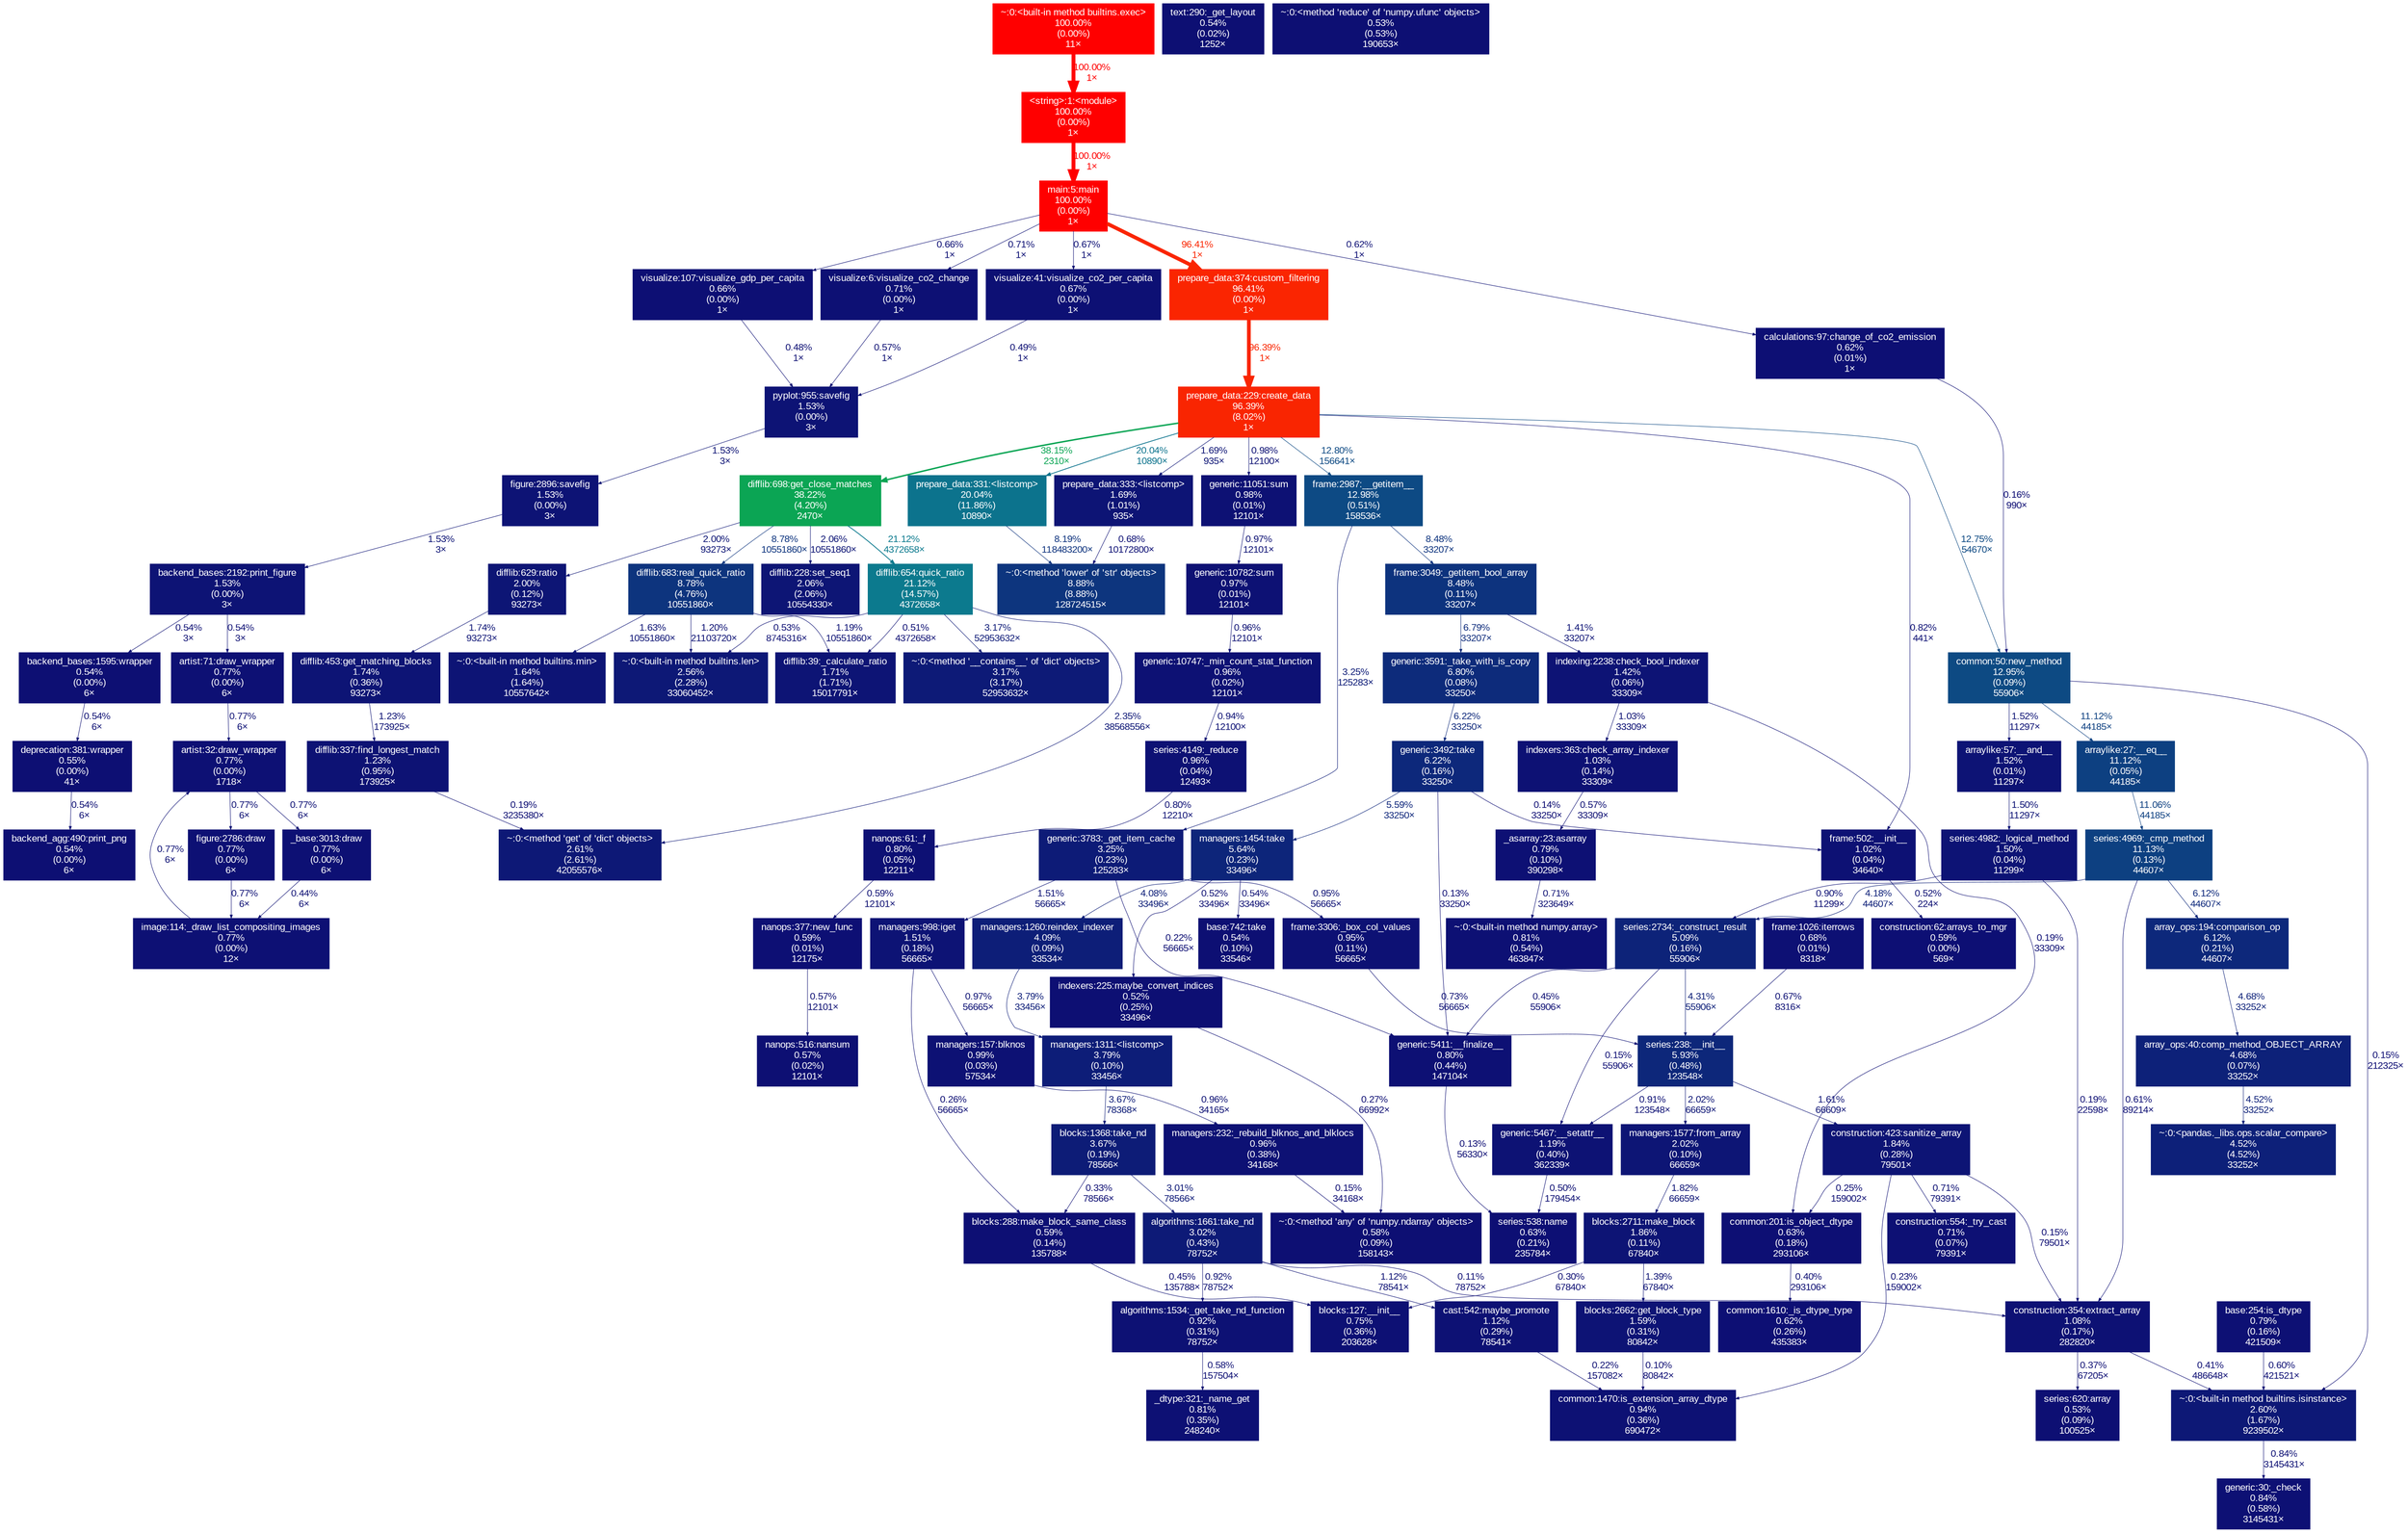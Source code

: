 digraph {
	graph [fontname=Arial, nodesep=0.125, ranksep=0.25];
	node [fontcolor=white, fontname=Arial, height=0, shape=box, style=filled, width=0];
	edge [fontname=Arial];
	2 [color="#0d1074", fontcolor="#ffffff", fontsize="10.00", label="visualize:41:visualize_co2_per_capita\n0.67%\n(0.00%)\n1×", tooltip="/Users/julia/Documents/MIMUW/2 stopień/3 semestr/Narzędzia programistyczne w Pythonie wspierające analizę danych/NPD/projekt/src/package_npd_js/visualize.py"];
	2 -> 1373 [arrowsize="0.35", color="#0d0f73", fontcolor="#0d0f73", fontsize="10.00", label="0.49%\n1×", labeldistance="0.50", penwidth="0.50"];
	3 [color="#0d0f74", fontcolor="#ffffff", fontsize="10.00", label="visualize:107:visualize_gdp_per_capita\n0.66%\n(0.00%)\n1×", tooltip="/Users/julia/Documents/MIMUW/2 stopień/3 semestr/Narzędzia programistyczne w Pythonie wspierające analizę danych/NPD/projekt/src/package_npd_js/visualize.py"];
	3 -> 1373 [arrowsize="0.35", color="#0d0f73", fontcolor="#0d0f73", fontsize="10.00", label="0.48%\n1×", labeldistance="0.50", penwidth="0.50"];
	71 [color="#f92501", fontcolor="#ffffff", fontsize="10.00", label="prepare_data:229:create_data\n96.39%\n(8.02%)\n1×", tooltip="/Users/julia/Documents/MIMUW/2 stopień/3 semestr/Narzędzia programistyczne w Pythonie wspierające analizę danych/NPD/projekt/src/package_npd_js/prepare_data.py"];
	71 -> 97 [arrowsize="0.62", color="#0ba554", fontcolor="#0ba554", fontsize="10.00", label="38.15%\n2310×", labeldistance="1.53", penwidth="1.53"];
	71 -> 384 [arrowsize="0.45", color="#0c738d", fontcolor="#0c738d", fontsize="10.00", label="20.04%\n10890×", labeldistance="0.80", penwidth="0.80"];
	71 -> 385 [arrowsize="0.35", color="#0d1475", fontcolor="#0d1475", fontsize="10.00", label="1.69%\n935×", labeldistance="0.50", penwidth="0.50"];
	71 -> 555 [arrowsize="0.35", color="#0d1074", fontcolor="#0d1074", fontsize="10.00", label="0.82%\n441×", labeldistance="0.50", penwidth="0.50"];
	71 -> 556 [arrowsize="0.36", color="#0d4983", fontcolor="#0d4983", fontsize="10.00", label="12.80%\n156641×", labeldistance="0.51", penwidth="0.51"];
	71 -> 718 [arrowsize="0.36", color="#0d4983", fontcolor="#0d4983", fontsize="10.00", label="12.75%\n54670×", labeldistance="0.51", penwidth="0.51"];
	71 -> 1950 [arrowsize="0.35", color="#0d1174", fontcolor="#0d1174", fontsize="10.00", label="0.98%\n12100×", labeldistance="0.50", penwidth="0.50"];
	96 [color="#0d1475", fontcolor="#ffffff", fontsize="10.00", label="difflib:453:get_matching_blocks\n1.74%\n(0.36%)\n93273×", tooltip="/Library/Frameworks/Python.framework/Versions/3.9/lib/python3.9/difflib.py"];
	96 -> 193 [arrowsize="0.35", color="#0d1274", fontcolor="#0d1274", fontsize="10.00", label="1.23%\n173925×", labeldistance="0.50", penwidth="0.50"];
	97 [color="#0ba554", fontcolor="#ffffff", fontsize="10.00", label="difflib:698:get_close_matches\n38.22%\n(4.20%)\n2470×", tooltip="/Library/Frameworks/Python.framework/Versions/3.9/lib/python3.9/difflib.py"];
	97 -> 162 [arrowsize="0.46", color="#0c7a8e", fontcolor="#0c7a8e", fontsize="10.00", label="21.12%\n4372658×", labeldistance="0.84", penwidth="0.84"];
	97 -> 981 [arrowsize="0.35", color="#0d1575", fontcolor="#0d1575", fontsize="10.00", label="2.00%\n93273×", labeldistance="0.50", penwidth="0.50"];
	97 -> 982 [arrowsize="0.35", color="#0d347e", fontcolor="#0d347e", fontsize="10.00", label="8.78%\n10551860×", labeldistance="0.50", penwidth="0.50"];
	97 -> 2105 [arrowsize="0.35", color="#0d1575", fontcolor="#0d1575", fontsize="10.00", label="2.06%\n10551860×", labeldistance="0.50", penwidth="0.50"];
	100 [color="#0d0f74", fontcolor="#ffffff", fontsize="10.00", label="calculations:97:change_of_co2_emission\n0.62%\n(0.01%)\n1×", tooltip="/Users/julia/Documents/MIMUW/2 stopień/3 semestr/Narzędzia programistyczne w Pythonie wspierające analizę danych/NPD/projekt/src/package_npd_js/calculations.py"];
	100 -> 718 [arrowsize="0.35", color="#0d0d73", fontcolor="#0d0d73", fontsize="10.00", label="0.16%\n990×", labeldistance="0.50", penwidth="0.50"];
	111 [color="#0d0f73", fontcolor="#ffffff", fontsize="10.00", label="text:290:_get_layout\n0.54%\n(0.02%)\n1252×", tooltip="/Library/Frameworks/Python.framework/Versions/3.9/lib/python3.9/site-packages/matplotlib/text.py"];
	150 [color="#0d1074", fontcolor="#ffffff", fontsize="10.00", label="_base:3013:draw\n0.77%\n(0.00%)\n6×", tooltip="/Library/Frameworks/Python.framework/Versions/3.9/lib/python3.9/site-packages/matplotlib/axes/_base.py"];
	150 -> 499 [arrowsize="0.35", color="#0d0f73", fontcolor="#0d0f73", fontsize="10.00", label="0.44%\n6×", labeldistance="0.50", penwidth="0.50"];
	161 [color="#0d1a77", fontcolor="#ffffff", fontsize="10.00", label="~:0:<method '__contains__' of 'dict' objects>\n3.17%\n(3.17%)\n52953632×", tooltip="~"];
	162 [color="#0c7a8e", fontcolor="#ffffff", fontsize="10.00", label="difflib:654:quick_ratio\n21.12%\n(14.57%)\n4372658×", tooltip="/Library/Frameworks/Python.framework/Versions/3.9/lib/python3.9/difflib.py"];
	162 -> 161 [arrowsize="0.35", color="#0d1a77", fontcolor="#0d1a77", fontsize="10.00", label="3.17%\n52953632×", labeldistance="0.50", penwidth="0.50"];
	162 -> 165 [arrowsize="0.35", color="#0d1776", fontcolor="#0d1776", fontsize="10.00", label="2.35%\n38568556×", labeldistance="0.50", penwidth="0.50"];
	162 -> 901 [arrowsize="0.35", color="#0d0f73", fontcolor="#0d0f73", fontsize="10.00", label="0.53%\n8745316×", labeldistance="0.50", penwidth="0.50"];
	162 -> 1605 [arrowsize="0.35", color="#0d0f73", fontcolor="#0d0f73", fontsize="10.00", label="0.51%\n4372658×", labeldistance="0.50", penwidth="0.50"];
	165 [color="#0d1876", fontcolor="#ffffff", fontsize="10.00", label="~:0:<method 'get' of 'dict' objects>\n2.61%\n(2.61%)\n42055576×", tooltip="~"];
	181 [color="#0d1174", fontcolor="#ffffff", fontsize="10.00", label="algorithms:1534:_get_take_nd_function\n0.92%\n(0.31%)\n78752×", tooltip="/Library/Frameworks/Python.framework/Versions/3.9/lib/python3.9/site-packages/pandas/core/algorithms.py"];
	181 -> 449 [arrowsize="0.35", color="#0d0f73", fontcolor="#0d0f73", fontsize="10.00", label="0.58%\n157504×", labeldistance="0.50", penwidth="0.50"];
	184 [color="#0d1b77", fontcolor="#ffffff", fontsize="10.00", label="generic:3783:_get_item_cache\n3.25%\n(0.23%)\n125283×", tooltip="/Library/Frameworks/Python.framework/Versions/3.9/lib/python3.9/site-packages/pandas/core/generic.py"];
	184 -> 480 [arrowsize="0.35", color="#0d0e73", fontcolor="#0d0e73", fontsize="10.00", label="0.22%\n56665×", labeldistance="0.50", penwidth="0.50"];
	184 -> 971 [arrowsize="0.35", color="#0d1375", fontcolor="#0d1375", fontsize="10.00", label="1.51%\n56665×", labeldistance="0.50", penwidth="0.50"];
	184 -> 1898 [arrowsize="0.35", color="#0d1174", fontcolor="#0d1174", fontsize="10.00", label="0.95%\n56665×", labeldistance="0.50", penwidth="0.50"];
	193 [color="#0d1274", fontcolor="#ffffff", fontsize="10.00", label="difflib:337:find_longest_match\n1.23%\n(0.95%)\n173925×", tooltip="/Library/Frameworks/Python.framework/Versions/3.9/lib/python3.9/difflib.py"];
	193 -> 165 [arrowsize="0.35", color="#0d0e73", fontcolor="#0d0e73", fontsize="10.00", label="0.19%\n3235380×", labeldistance="0.50", penwidth="0.50"];
	194 [color="#0d0f73", fontcolor="#ffffff", fontsize="10.00", label="deprecation:381:wrapper\n0.55%\n(0.00%)\n41×", tooltip="/Library/Frameworks/Python.framework/Versions/3.9/lib/python3.9/site-packages/matplotlib/_api/deprecation.py"];
	194 -> 1591 [arrowsize="0.35", color="#0d0f73", fontcolor="#0d0f73", fontsize="10.00", label="0.54%\n6×", labeldistance="0.50", penwidth="0.50"];
	203 [color="#0d0f73", fontcolor="#ffffff", fontsize="10.00", label="backend_bases:1595:wrapper\n0.54%\n(0.00%)\n6×", tooltip="/Library/Frameworks/Python.framework/Versions/3.9/lib/python3.9/site-packages/matplotlib/backend_bases.py"];
	203 -> 194 [arrowsize="0.35", color="#0d0f73", fontcolor="#0d0f73", fontsize="10.00", label="0.54%\n6×", labeldistance="0.50", penwidth="0.50"];
	222 [color="#0d1375", fontcolor="#ffffff", fontsize="10.00", label="figure:2896:savefig\n1.53%\n(0.00%)\n3×", tooltip="/Library/Frameworks/Python.framework/Versions/3.9/lib/python3.9/site-packages/matplotlib/figure.py"];
	222 -> 392 [arrowsize="0.35", color="#0d1375", fontcolor="#0d1375", fontsize="10.00", label="1.53%\n3×", labeldistance="0.50", penwidth="0.50"];
	276 [color="#0d1074", fontcolor="#ffffff", fontsize="10.00", label="nanops:61:_f\n0.80%\n(0.05%)\n12211×", tooltip="/Library/Frameworks/Python.framework/Versions/3.9/lib/python3.9/site-packages/pandas/core/nanops.py"];
	276 -> 1839 [arrowsize="0.35", color="#0d0f73", fontcolor="#0d0f73", fontsize="10.00", label="0.59%\n12101×", labeldistance="0.50", penwidth="0.50"];
	379 [color="#0d357e", fontcolor="#ffffff", fontsize="10.00", label="~:0:<method 'lower' of 'str' objects>\n8.88%\n(8.88%)\n128724515×", tooltip="~"];
	384 [color="#0c738d", fontcolor="#ffffff", fontsize="10.00", label="prepare_data:331:<listcomp>\n20.04%\n(11.86%)\n10890×", tooltip="/Users/julia/Documents/MIMUW/2 stopień/3 semestr/Narzędzia programistyczne w Pythonie wspierające analizę danych/NPD/projekt/src/package_npd_js/prepare_data.py"];
	384 -> 379 [arrowsize="0.35", color="#0d327d", fontcolor="#0d327d", fontsize="10.00", label="8.19%\n118483200×", labeldistance="0.50", penwidth="0.50"];
	385 [color="#0d1475", fontcolor="#ffffff", fontsize="10.00", label="prepare_data:333:<listcomp>\n1.69%\n(1.01%)\n935×", tooltip="/Users/julia/Documents/MIMUW/2 stopień/3 semestr/Narzędzia programistyczne w Pythonie wspierające analizę danych/NPD/projekt/src/package_npd_js/prepare_data.py"];
	385 -> 379 [arrowsize="0.35", color="#0d1074", fontcolor="#0d1074", fontsize="10.00", label="0.68%\n10172800×", labeldistance="0.50", penwidth="0.50"];
	392 [color="#0d1375", fontcolor="#ffffff", fontsize="10.00", label="backend_bases:2192:print_figure\n1.53%\n(0.00%)\n3×", tooltip="/Library/Frameworks/Python.framework/Versions/3.9/lib/python3.9/site-packages/matplotlib/backend_bases.py"];
	392 -> 203 [arrowsize="0.35", color="#0d0f73", fontcolor="#0d0f73", fontsize="10.00", label="0.54%\n3×", labeldistance="0.50", penwidth="0.50"];
	392 -> 2489 [arrowsize="0.35", color="#0d0f73", fontcolor="#0d0f73", fontsize="10.00", label="0.54%\n3×", labeldistance="0.50", penwidth="0.50"];
	447 [color="#ff0000", fontcolor="#ffffff", fontsize="10.00", label="main:5:main\n100.00%\n(0.00%)\n1×", tooltip="/Users/julia/Documents/MIMUW/2 stopień/3 semestr/Narzędzia programistyczne w Pythonie wspierające analizę danych/NPD/projekt/src/package_npd_js/main.py"];
	447 -> 2 [arrowsize="0.35", color="#0d1074", fontcolor="#0d1074", fontsize="10.00", label="0.67%\n1×", labeldistance="0.50", penwidth="0.50"];
	447 -> 3 [arrowsize="0.35", color="#0d0f74", fontcolor="#0d0f74", fontsize="10.00", label="0.66%\n1×", labeldistance="0.50", penwidth="0.50"];
	447 -> 100 [arrowsize="0.35", color="#0d0f74", fontcolor="#0d0f74", fontsize="10.00", label="0.62%\n1×", labeldistance="0.50", penwidth="0.50"];
	447 -> 448 [arrowsize="0.98", color="#fa2501", fontcolor="#fa2501", fontsize="10.00", label="96.41%\n1×", labeldistance="3.86", penwidth="3.86"];
	447 -> 450 [arrowsize="0.35", color="#0d1074", fontcolor="#0d1074", fontsize="10.00", label="0.71%\n1×", labeldistance="0.50", penwidth="0.50"];
	448 [color="#fa2501", fontcolor="#ffffff", fontsize="10.00", label="prepare_data:374:custom_filtering\n96.41%\n(0.00%)\n1×", tooltip="/Users/julia/Documents/MIMUW/2 stopień/3 semestr/Narzędzia programistyczne w Pythonie wspierające analizę danych/NPD/projekt/src/package_npd_js/prepare_data.py"];
	448 -> 71 [arrowsize="0.98", color="#f92501", fontcolor="#f92501", fontsize="10.00", label="96.39%\n1×", labeldistance="3.86", penwidth="3.86"];
	449 [color="#0d1074", fontcolor="#ffffff", fontsize="10.00", label="_dtype:321:_name_get\n0.81%\n(0.35%)\n248240×", tooltip="/Library/Frameworks/Python.framework/Versions/3.9/lib/python3.9/site-packages/numpy/core/_dtype.py"];
	450 [color="#0d1074", fontcolor="#ffffff", fontsize="10.00", label="visualize:6:visualize_co2_change\n0.71%\n(0.00%)\n1×", tooltip="/Users/julia/Documents/MIMUW/2 stopień/3 semestr/Narzędzia programistyczne w Pythonie wspierające analizę danych/NPD/projekt/src/package_npd_js/visualize.py"];
	450 -> 1373 [arrowsize="0.35", color="#0d0f73", fontcolor="#0d0f73", fontsize="10.00", label="0.57%\n1×", labeldistance="0.50", penwidth="0.50"];
	480 [color="#0d1074", fontcolor="#ffffff", fontsize="10.00", label="generic:5411:__finalize__\n0.80%\n(0.44%)\n147104×", tooltip="/Library/Frameworks/Python.framework/Versions/3.9/lib/python3.9/site-packages/pandas/core/generic.py"];
	480 -> 1808 [arrowsize="0.35", color="#0d0d73", fontcolor="#0d0d73", fontsize="10.00", label="0.13%\n56330×", labeldistance="0.50", penwidth="0.50"];
	499 [color="#0d1074", fontcolor="#ffffff", fontsize="10.00", label="image:114:_draw_list_compositing_images\n0.77%\n(0.00%)\n12×", tooltip="/Library/Frameworks/Python.framework/Versions/3.9/lib/python3.9/site-packages/matplotlib/image.py"];
	499 -> 2295 [arrowsize="0.35", color="#0d1074", fontcolor="#0d1074", fontsize="10.00", label="0.77%\n6×", labeldistance="0.50", penwidth="0.50"];
	530 [color="#ff0000", fontcolor="#ffffff", fontsize="10.00", label="~:0:<built-in method builtins.exec>\n100.00%\n(0.00%)\n11×", tooltip="~"];
	530 -> 1494 [arrowsize="1.00", color="#ff0000", fontcolor="#ff0000", fontsize="10.00", label="100.00%\n1×", labeldistance="4.00", penwidth="4.00"];
	544 [color="#0d1074", fontcolor="#ffffff", fontsize="10.00", label="base:254:is_dtype\n0.79%\n(0.16%)\n421509×", tooltip="/Library/Frameworks/Python.framework/Versions/3.9/lib/python3.9/site-packages/pandas/core/dtypes/base.py"];
	544 -> 640 [arrowsize="0.35", color="#0d0f74", fontcolor="#0d0f74", fontsize="10.00", label="0.60%\n421521×", labeldistance="0.50", penwidth="0.50"];
	545 [color="#0d1074", fontcolor="#ffffff", fontsize="10.00", label="generic:30:_check\n0.84%\n(0.58%)\n3145431×", tooltip="/Library/Frameworks/Python.framework/Versions/3.9/lib/python3.9/site-packages/pandas/core/dtypes/generic.py"];
	548 [color="#0d1174", fontcolor="#ffffff", fontsize="10.00", label="common:1470:is_extension_array_dtype\n0.94%\n(0.36%)\n690472×", tooltip="/Library/Frameworks/Python.framework/Versions/3.9/lib/python3.9/site-packages/pandas/core/dtypes/common.py"];
	551 [color="#0d1475", fontcolor="#ffffff", fontsize="10.00", label="construction:423:sanitize_array\n1.84%\n(0.28%)\n79501×", tooltip="/Library/Frameworks/Python.framework/Versions/3.9/lib/python3.9/site-packages/pandas/core/construction.py"];
	551 -> 548 [arrowsize="0.35", color="#0d0e73", fontcolor="#0d0e73", fontsize="10.00", label="0.23%\n159002×", labeldistance="0.50", penwidth="0.50"];
	551 -> 706 [arrowsize="0.35", color="#0d0d73", fontcolor="#0d0d73", fontsize="10.00", label="0.15%\n79501×", labeldistance="0.50", penwidth="0.50"];
	551 -> 708 [arrowsize="0.35", color="#0d1074", fontcolor="#0d1074", fontsize="10.00", label="0.71%\n79391×", labeldistance="0.50", penwidth="0.50"];
	551 -> 1780 [arrowsize="0.35", color="#0d0e73", fontcolor="#0d0e73", fontsize="10.00", label="0.25%\n159002×", labeldistance="0.50", penwidth="0.50"];
	555 [color="#0d1174", fontcolor="#ffffff", fontsize="10.00", label="frame:502:__init__\n1.02%\n(0.04%)\n34640×", tooltip="/Library/Frameworks/Python.framework/Versions/3.9/lib/python3.9/site-packages/pandas/core/frame.py"];
	555 -> 1907 [arrowsize="0.35", color="#0d0f73", fontcolor="#0d0f73", fontsize="10.00", label="0.52%\n224×", labeldistance="0.50", penwidth="0.50"];
	556 [color="#0d4a84", fontcolor="#ffffff", fontsize="10.00", label="frame:2987:__getitem__\n12.98%\n(0.51%)\n158536×", tooltip="/Library/Frameworks/Python.framework/Versions/3.9/lib/python3.9/site-packages/pandas/core/frame.py"];
	556 -> 184 [arrowsize="0.35", color="#0d1b77", fontcolor="#0d1b77", fontsize="10.00", label="3.25%\n125283×", labeldistance="0.50", penwidth="0.50"];
	556 -> 738 [arrowsize="0.35", color="#0d337e", fontcolor="#0d337e", fontsize="10.00", label="8.48%\n33207×", labeldistance="0.50", penwidth="0.50"];
	596 [color="#0d0f74", fontcolor="#ffffff", fontsize="10.00", label="common:1610:_is_dtype_type\n0.62%\n(0.26%)\n435383×", tooltip="/Library/Frameworks/Python.framework/Versions/3.9/lib/python3.9/site-packages/pandas/core/dtypes/common.py"];
	640 [color="#0d1876", fontcolor="#ffffff", fontsize="10.00", label="~:0:<built-in method builtins.isinstance>\n2.60%\n(1.67%)\n9239502×", tooltip="~"];
	640 -> 545 [arrowsize="0.35", color="#0d1074", fontcolor="#0d1074", fontsize="10.00", label="0.84%\n3145431×", labeldistance="0.50", penwidth="0.50"];
	700 [color="#0d1a77", fontcolor="#ffffff", fontsize="10.00", label="algorithms:1661:take_nd\n3.02%\n(0.43%)\n78752×", tooltip="/Library/Frameworks/Python.framework/Versions/3.9/lib/python3.9/site-packages/pandas/core/algorithms.py"];
	700 -> 181 [arrowsize="0.35", color="#0d1174", fontcolor="#0d1174", fontsize="10.00", label="0.92%\n78752×", labeldistance="0.50", penwidth="0.50"];
	700 -> 702 [arrowsize="0.35", color="#0d1174", fontcolor="#0d1174", fontsize="10.00", label="1.12%\n78541×", labeldistance="0.50", penwidth="0.50"];
	700 -> 706 [arrowsize="0.35", color="#0d0d73", fontcolor="#0d0d73", fontsize="10.00", label="0.11%\n78752×", labeldistance="0.50", penwidth="0.50"];
	702 [color="#0d1174", fontcolor="#ffffff", fontsize="10.00", label="cast:542:maybe_promote\n1.12%\n(0.29%)\n78541×", tooltip="/Library/Frameworks/Python.framework/Versions/3.9/lib/python3.9/site-packages/pandas/core/dtypes/cast.py"];
	702 -> 548 [arrowsize="0.35", color="#0d0e73", fontcolor="#0d0e73", fontsize="10.00", label="0.22%\n157082×", labeldistance="0.50", penwidth="0.50"];
	706 [color="#0d1174", fontcolor="#ffffff", fontsize="10.00", label="construction:354:extract_array\n1.08%\n(0.17%)\n282820×", tooltip="/Library/Frameworks/Python.framework/Versions/3.9/lib/python3.9/site-packages/pandas/core/construction.py"];
	706 -> 640 [arrowsize="0.35", color="#0d0e73", fontcolor="#0d0e73", fontsize="10.00", label="0.41%\n486648×", labeldistance="0.50", penwidth="0.50"];
	706 -> 1997 [arrowsize="0.35", color="#0d0e73", fontcolor="#0d0e73", fontsize="10.00", label="0.37%\n67205×", labeldistance="0.50", penwidth="0.50"];
	708 [color="#0d1074", fontcolor="#ffffff", fontsize="10.00", label="construction:554:_try_cast\n0.71%\n(0.07%)\n79391×", tooltip="/Library/Frameworks/Python.framework/Versions/3.9/lib/python3.9/site-packages/pandas/core/construction.py"];
	712 [color="#0d0f73", fontcolor="#ffffff", fontsize="10.00", label="indexers:225:maybe_convert_indices\n0.52%\n(0.25%)\n33496×", tooltip="/Library/Frameworks/Python.framework/Versions/3.9/lib/python3.9/site-packages/pandas/core/indexers.py"];
	712 -> 1181 [arrowsize="0.35", color="#0d0e73", fontcolor="#0d0e73", fontsize="10.00", label="0.27%\n66992×", labeldistance="0.50", penwidth="0.50"];
	713 [color="#0d1174", fontcolor="#ffffff", fontsize="10.00", label="indexers:363:check_array_indexer\n1.03%\n(0.14%)\n33309×", tooltip="/Library/Frameworks/Python.framework/Versions/3.9/lib/python3.9/site-packages/pandas/core/indexers.py"];
	713 -> 1243 [arrowsize="0.35", color="#0d0f73", fontcolor="#0d0f73", fontsize="10.00", label="0.57%\n33309×", labeldistance="0.50", penwidth="0.50"];
	715 [color="#0d2179", fontcolor="#ffffff", fontsize="10.00", label="array_ops:40:comp_method_OBJECT_ARRAY\n4.68%\n(0.07%)\n33252×", tooltip="/Library/Frameworks/Python.framework/Versions/3.9/lib/python3.9/site-packages/pandas/core/ops/array_ops.py"];
	715 -> 1334 [arrowsize="0.35", color="#0d2079", fontcolor="#0d2079", fontsize="10.00", label="4.52%\n33252×", labeldistance="0.50", penwidth="0.50"];
	716 [color="#0d287b", fontcolor="#ffffff", fontsize="10.00", label="array_ops:194:comparison_op\n6.12%\n(0.21%)\n44607×", tooltip="/Library/Frameworks/Python.framework/Versions/3.9/lib/python3.9/site-packages/pandas/core/ops/array_ops.py"];
	716 -> 715 [arrowsize="0.35", color="#0d2179", fontcolor="#0d2179", fontsize="10.00", label="4.68%\n33252×", labeldistance="0.50", penwidth="0.50"];
	718 [color="#0d4a83", fontcolor="#ffffff", fontsize="10.00", label="common:50:new_method\n12.95%\n(0.09%)\n55906×", tooltip="/Library/Frameworks/Python.framework/Versions/3.9/lib/python3.9/site-packages/pandas/core/ops/common.py"];
	718 -> 640 [arrowsize="0.35", color="#0d0d73", fontcolor="#0d0d73", fontsize="10.00", label="0.15%\n212325×", labeldistance="0.50", penwidth="0.50"];
	718 -> 1842 [arrowsize="0.35", color="#0d4081", fontcolor="#0d4081", fontsize="10.00", label="11.12%\n44185×", labeldistance="0.50", penwidth="0.50"];
	718 -> 1847 [arrowsize="0.35", color="#0d1375", fontcolor="#0d1375", fontsize="10.00", label="1.52%\n11297×", labeldistance="0.50", penwidth="0.50"];
	738 [color="#0d337e", fontcolor="#ffffff", fontsize="10.00", label="frame:3049:_getitem_bool_array\n8.48%\n(0.11%)\n33207×", tooltip="/Library/Frameworks/Python.framework/Versions/3.9/lib/python3.9/site-packages/pandas/core/frame.py"];
	738 -> 745 [arrowsize="0.35", color="#0d1375", fontcolor="#0d1375", fontsize="10.00", label="1.41%\n33207×", labeldistance="0.50", penwidth="0.50"];
	738 -> 1902 [arrowsize="0.35", color="#0d2b7b", fontcolor="#0d2b7b", fontsize="10.00", label="6.79%\n33207×", labeldistance="0.50", penwidth="0.50"];
	745 [color="#0d1375", fontcolor="#ffffff", fontsize="10.00", label="indexing:2238:check_bool_indexer\n1.42%\n(0.06%)\n33309×", tooltip="/Library/Frameworks/Python.framework/Versions/3.9/lib/python3.9/site-packages/pandas/core/indexing.py"];
	745 -> 713 [arrowsize="0.35", color="#0d1174", fontcolor="#0d1174", fontsize="10.00", label="1.03%\n33309×", labeldistance="0.50", penwidth="0.50"];
	745 -> 1780 [arrowsize="0.35", color="#0d0e73", fontcolor="#0d0e73", fontsize="10.00", label="0.19%\n33309×", labeldistance="0.50", penwidth="0.50"];
	751 [color="#0d1475", fontcolor="#ffffff", fontsize="10.00", label="blocks:2711:make_block\n1.86%\n(0.11%)\n67840×", tooltip="/Library/Frameworks/Python.framework/Versions/3.9/lib/python3.9/site-packages/pandas/core/internals/blocks.py"];
	751 -> 892 [arrowsize="0.35", color="#0d1375", fontcolor="#0d1375", fontsize="10.00", label="1.39%\n67840×", labeldistance="0.50", penwidth="0.50"];
	751 -> 953 [arrowsize="0.35", color="#0d0e73", fontcolor="#0d0e73", fontsize="10.00", label="0.30%\n67840×", labeldistance="0.50", penwidth="0.50"];
	755 [color="#0d257a", fontcolor="#ffffff", fontsize="10.00", label="managers:1454:take\n5.64%\n(0.23%)\n33496×", tooltip="/Library/Frameworks/Python.framework/Versions/3.9/lib/python3.9/site-packages/pandas/core/internals/managers.py"];
	755 -> 712 [arrowsize="0.35", color="#0d0f73", fontcolor="#0d0f73", fontsize="10.00", label="0.52%\n33496×", labeldistance="0.50", penwidth="0.50"];
	755 -> 1378 [arrowsize="0.35", color="#0d0f73", fontcolor="#0d0f73", fontsize="10.00", label="0.54%\n33496×", labeldistance="0.50", penwidth="0.50"];
	755 -> 1891 [arrowsize="0.35", color="#0d1e78", fontcolor="#0d1e78", fontsize="10.00", label="4.08%\n33496×", labeldistance="0.50", penwidth="0.50"];
	774 [color="#0d277a", fontcolor="#ffffff", fontsize="10.00", label="series:238:__init__\n5.93%\n(0.48%)\n123548×", tooltip="/Library/Frameworks/Python.framework/Versions/3.9/lib/python3.9/site-packages/pandas/core/series.py"];
	774 -> 551 [arrowsize="0.35", color="#0d1375", fontcolor="#0d1375", fontsize="10.00", label="1.61%\n66609×", labeldistance="0.50", penwidth="0.50"];
	774 -> 973 [arrowsize="0.35", color="#0d1575", fontcolor="#0d1575", fontsize="10.00", label="2.02%\n66659×", labeldistance="0.50", penwidth="0.50"];
	774 -> 1976 [arrowsize="0.35", color="#0d1074", fontcolor="#0d1074", fontsize="10.00", label="0.91%\n123548×", labeldistance="0.50", penwidth="0.50"];
	776 [color="#0d2379", fontcolor="#ffffff", fontsize="10.00", label="series:2734:_construct_result\n5.09%\n(0.16%)\n55906×", tooltip="/Library/Frameworks/Python.framework/Versions/3.9/lib/python3.9/site-packages/pandas/core/series.py"];
	776 -> 480 [arrowsize="0.35", color="#0d0f73", fontcolor="#0d0f73", fontsize="10.00", label="0.45%\n55906×", labeldistance="0.50", penwidth="0.50"];
	776 -> 774 [arrowsize="0.35", color="#0d1f78", fontcolor="#0d1f78", fontsize="10.00", label="4.31%\n55906×", labeldistance="0.50", penwidth="0.50"];
	776 -> 1976 [arrowsize="0.35", color="#0d0d73", fontcolor="#0d0d73", fontsize="10.00", label="0.15%\n55906×", labeldistance="0.50", penwidth="0.50"];
	777 [color="#0d1174", fontcolor="#ffffff", fontsize="10.00", label="series:4149:_reduce\n0.96%\n(0.04%)\n12493×", tooltip="/Library/Frameworks/Python.framework/Versions/3.9/lib/python3.9/site-packages/pandas/core/series.py"];
	777 -> 276 [arrowsize="0.35", color="#0d1074", fontcolor="#0d1074", fontsize="10.00", label="0.80%\n12210×", labeldistance="0.50", penwidth="0.50"];
	778 [color="#0d4081", fontcolor="#ffffff", fontsize="10.00", label="series:4969:_cmp_method\n11.13%\n(0.13%)\n44607×", tooltip="/Library/Frameworks/Python.framework/Versions/3.9/lib/python3.9/site-packages/pandas/core/series.py"];
	778 -> 706 [arrowsize="0.35", color="#0d0f74", fontcolor="#0d0f74", fontsize="10.00", label="0.61%\n89214×", labeldistance="0.50", penwidth="0.50"];
	778 -> 716 [arrowsize="0.35", color="#0d287b", fontcolor="#0d287b", fontsize="10.00", label="6.12%\n44607×", labeldistance="0.50", penwidth="0.50"];
	778 -> 776 [arrowsize="0.35", color="#0d1f78", fontcolor="#0d1f78", fontsize="10.00", label="4.18%\n44607×", labeldistance="0.50", penwidth="0.50"];
	892 [color="#0d1375", fontcolor="#ffffff", fontsize="10.00", label="blocks:2662:get_block_type\n1.59%\n(0.31%)\n80842×", tooltip="/Library/Frameworks/Python.framework/Versions/3.9/lib/python3.9/site-packages/pandas/core/internals/blocks.py"];
	892 -> 548 [arrowsize="0.35", color="#0d0d73", fontcolor="#0d0d73", fontsize="10.00", label="0.10%\n80842×", labeldistance="0.50", penwidth="0.50"];
	901 [color="#0d1876", fontcolor="#ffffff", fontsize="10.00", label="~:0:<built-in method builtins.len>\n2.56%\n(2.28%)\n33060452×", tooltip="~"];
	953 [color="#0d1074", fontcolor="#ffffff", fontsize="10.00", label="blocks:127:__init__\n0.75%\n(0.36%)\n203628×", tooltip="/Library/Frameworks/Python.framework/Versions/3.9/lib/python3.9/site-packages/pandas/core/internals/blocks.py"];
	965 [color="#0d1174", fontcolor="#ffffff", fontsize="10.00", label="managers:232:_rebuild_blknos_and_blklocs\n0.96%\n(0.38%)\n34168×", tooltip="/Library/Frameworks/Python.framework/Versions/3.9/lib/python3.9/site-packages/pandas/core/internals/managers.py"];
	965 -> 1181 [arrowsize="0.35", color="#0d0d73", fontcolor="#0d0d73", fontsize="10.00", label="0.15%\n34168×", labeldistance="0.50", penwidth="0.50"];
	971 [color="#0d1375", fontcolor="#ffffff", fontsize="10.00", label="managers:998:iget\n1.51%\n(0.18%)\n56665×", tooltip="/Library/Frameworks/Python.framework/Versions/3.9/lib/python3.9/site-packages/pandas/core/internals/managers.py"];
	971 -> 1958 [arrowsize="0.35", color="#0d0e73", fontcolor="#0d0e73", fontsize="10.00", label="0.26%\n56665×", labeldistance="0.50", penwidth="0.50"];
	971 -> 2023 [arrowsize="0.35", color="#0d1174", fontcolor="#0d1174", fontsize="10.00", label="0.97%\n56665×", labeldistance="0.50", penwidth="0.50"];
	973 [color="#0d1575", fontcolor="#ffffff", fontsize="10.00", label="managers:1577:from_array\n2.02%\n(0.10%)\n66659×", tooltip="/Library/Frameworks/Python.framework/Versions/3.9/lib/python3.9/site-packages/pandas/core/internals/managers.py"];
	973 -> 751 [arrowsize="0.35", color="#0d1475", fontcolor="#0d1475", fontsize="10.00", label="1.82%\n66659×", labeldistance="0.50", penwidth="0.50"];
	981 [color="#0d1575", fontcolor="#ffffff", fontsize="10.00", label="difflib:629:ratio\n2.00%\n(0.12%)\n93273×", tooltip="/Library/Frameworks/Python.framework/Versions/3.9/lib/python3.9/difflib.py"];
	981 -> 96 [arrowsize="0.35", color="#0d1475", fontcolor="#0d1475", fontsize="10.00", label="1.74%\n93273×", labeldistance="0.50", penwidth="0.50"];
	982 [color="#0d347e", fontcolor="#ffffff", fontsize="10.00", label="difflib:683:real_quick_ratio\n8.78%\n(4.76%)\n10551860×", tooltip="/Library/Frameworks/Python.framework/Versions/3.9/lib/python3.9/difflib.py"];
	982 -> 901 [arrowsize="0.35", color="#0d1274", fontcolor="#0d1274", fontsize="10.00", label="1.20%\n21103720×", labeldistance="0.50", penwidth="0.50"];
	982 -> 1034 [arrowsize="0.35", color="#0d1475", fontcolor="#0d1475", fontsize="10.00", label="1.63%\n10551860×", labeldistance="0.50", penwidth="0.50"];
	982 -> 1605 [arrowsize="0.35", color="#0d1274", fontcolor="#0d1274", fontsize="10.00", label="1.19%\n10551860×", labeldistance="0.50", penwidth="0.50"];
	1034 [color="#0d1475", fontcolor="#ffffff", fontsize="10.00", label="~:0:<built-in method builtins.min>\n1.64%\n(1.64%)\n10557642×", tooltip="~"];
	1181 [color="#0d0f73", fontcolor="#ffffff", fontsize="10.00", label="~:0:<method 'any' of 'numpy.ndarray' objects>\n0.58%\n(0.09%)\n158143×", tooltip="~"];
	1230 [color="#0d0f73", fontcolor="#ffffff", fontsize="10.00", label="nanops:516:nansum\n0.57%\n(0.02%)\n12101×", tooltip="/Library/Frameworks/Python.framework/Versions/3.9/lib/python3.9/site-packages/pandas/core/nanops.py"];
	1242 [color="#0d1074", fontcolor="#ffffff", fontsize="10.00", label="~:0:<built-in method numpy.array>\n0.81%\n(0.54%)\n463847×", tooltip="~"];
	1243 [color="#0d1074", fontcolor="#ffffff", fontsize="10.00", label="_asarray:23:asarray\n0.79%\n(0.10%)\n390298×", tooltip="/Library/Frameworks/Python.framework/Versions/3.9/lib/python3.9/site-packages/numpy/core/_asarray.py"];
	1243 -> 1242 [arrowsize="0.35", color="#0d1074", fontcolor="#0d1074", fontsize="10.00", label="0.71%\n323649×", labeldistance="0.50", penwidth="0.50"];
	1319 [color="#0d0f73", fontcolor="#ffffff", fontsize="10.00", label="~:0:<method 'reduce' of 'numpy.ufunc' objects>\n0.53%\n(0.53%)\n190653×", tooltip="~"];
	1334 [color="#0d2079", fontcolor="#ffffff", fontsize="10.00", label="~:0:<pandas._libs.ops.scalar_compare>\n4.52%\n(4.52%)\n33252×", tooltip="~"];
	1373 [color="#0d1375", fontcolor="#ffffff", fontsize="10.00", label="pyplot:955:savefig\n1.53%\n(0.00%)\n3×", tooltip="/Library/Frameworks/Python.framework/Versions/3.9/lib/python3.9/site-packages/matplotlib/pyplot.py"];
	1373 -> 222 [arrowsize="0.35", color="#0d1375", fontcolor="#0d1375", fontsize="10.00", label="1.53%\n3×", labeldistance="0.50", penwidth="0.50"];
	1378 [color="#0d0f73", fontcolor="#ffffff", fontsize="10.00", label="base:742:take\n0.54%\n(0.10%)\n33546×", tooltip="/Library/Frameworks/Python.framework/Versions/3.9/lib/python3.9/site-packages/pandas/core/indexes/base.py"];
	1494 [color="#ff0000", fontcolor="#ffffff", fontsize="10.00", label="<string>:1:<module>\n100.00%\n(0.00%)\n1×", tooltip="<string>"];
	1494 -> 447 [arrowsize="1.00", color="#ff0000", fontcolor="#ff0000", fontsize="10.00", label="100.00%\n1×", labeldistance="4.00", penwidth="4.00"];
	1591 [color="#0d0f73", fontcolor="#ffffff", fontsize="10.00", label="backend_agg:490:print_png\n0.54%\n(0.00%)\n6×", tooltip="/Library/Frameworks/Python.framework/Versions/3.9/lib/python3.9/site-packages/matplotlib/backends/backend_agg.py"];
	1605 [color="#0d1475", fontcolor="#ffffff", fontsize="10.00", label="difflib:39:_calculate_ratio\n1.71%\n(1.71%)\n15017791×", tooltip="/Library/Frameworks/Python.framework/Versions/3.9/lib/python3.9/difflib.py"];
	1780 [color="#0d0f74", fontcolor="#ffffff", fontsize="10.00", label="common:201:is_object_dtype\n0.63%\n(0.18%)\n293106×", tooltip="/Library/Frameworks/Python.framework/Versions/3.9/lib/python3.9/site-packages/pandas/core/dtypes/common.py"];
	1780 -> 596 [arrowsize="0.35", color="#0d0e73", fontcolor="#0d0e73", fontsize="10.00", label="0.40%\n293106×", labeldistance="0.50", penwidth="0.50"];
	1802 [color="#0d1c77", fontcolor="#ffffff", fontsize="10.00", label="blocks:1368:take_nd\n3.67%\n(0.19%)\n78566×", tooltip="/Library/Frameworks/Python.framework/Versions/3.9/lib/python3.9/site-packages/pandas/core/internals/blocks.py"];
	1802 -> 700 [arrowsize="0.35", color="#0d1977", fontcolor="#0d1977", fontsize="10.00", label="3.01%\n78566×", labeldistance="0.50", penwidth="0.50"];
	1802 -> 1958 [arrowsize="0.35", color="#0d0e73", fontcolor="#0d0e73", fontsize="10.00", label="0.33%\n78566×", labeldistance="0.50", penwidth="0.50"];
	1808 [color="#0d0f74", fontcolor="#ffffff", fontsize="10.00", label="series:538:name\n0.63%\n(0.21%)\n235784×", tooltip="/Library/Frameworks/Python.framework/Versions/3.9/lib/python3.9/site-packages/pandas/core/series.py"];
	1813 [color="#0d1375", fontcolor="#ffffff", fontsize="10.00", label="series:4982:_logical_method\n1.50%\n(0.04%)\n11299×", tooltip="/Library/Frameworks/Python.framework/Versions/3.9/lib/python3.9/site-packages/pandas/core/series.py"];
	1813 -> 706 [arrowsize="0.35", color="#0d0e73", fontcolor="#0d0e73", fontsize="10.00", label="0.19%\n22598×", labeldistance="0.50", penwidth="0.50"];
	1813 -> 776 [arrowsize="0.35", color="#0d1074", fontcolor="#0d1074", fontsize="10.00", label="0.90%\n11299×", labeldistance="0.50", penwidth="0.50"];
	1825 [color="#0d1174", fontcolor="#ffffff", fontsize="10.00", label="generic:10747:_min_count_stat_function\n0.96%\n(0.02%)\n12101×", tooltip="/Library/Frameworks/Python.framework/Versions/3.9/lib/python3.9/site-packages/pandas/core/generic.py"];
	1825 -> 777 [arrowsize="0.35", color="#0d1174", fontcolor="#0d1174", fontsize="10.00", label="0.94%\n12100×", labeldistance="0.50", penwidth="0.50"];
	1826 [color="#0d287b", fontcolor="#ffffff", fontsize="10.00", label="generic:3492:take\n6.22%\n(0.16%)\n33250×", tooltip="/Library/Frameworks/Python.framework/Versions/3.9/lib/python3.9/site-packages/pandas/core/generic.py"];
	1826 -> 480 [arrowsize="0.35", color="#0d0d73", fontcolor="#0d0d73", fontsize="10.00", label="0.13%\n33250×", labeldistance="0.50", penwidth="0.50"];
	1826 -> 555 [arrowsize="0.35", color="#0d0d73", fontcolor="#0d0d73", fontsize="10.00", label="0.14%\n33250×", labeldistance="0.50", penwidth="0.50"];
	1826 -> 755 [arrowsize="0.35", color="#0d257a", fontcolor="#0d257a", fontsize="10.00", label="5.59%\n33250×", labeldistance="0.50", penwidth="0.50"];
	1839 [color="#0d0f74", fontcolor="#ffffff", fontsize="10.00", label="nanops:377:new_func\n0.59%\n(0.01%)\n12175×", tooltip="/Library/Frameworks/Python.framework/Versions/3.9/lib/python3.9/site-packages/pandas/core/nanops.py"];
	1839 -> 1230 [arrowsize="0.35", color="#0d0f73", fontcolor="#0d0f73", fontsize="10.00", label="0.57%\n12101×", labeldistance="0.50", penwidth="0.50"];
	1842 [color="#0d4081", fontcolor="#ffffff", fontsize="10.00", label="arraylike:27:__eq__\n11.12%\n(0.05%)\n44185×", tooltip="/Library/Frameworks/Python.framework/Versions/3.9/lib/python3.9/site-packages/pandas/core/arraylike.py"];
	1842 -> 778 [arrowsize="0.35", color="#0d4081", fontcolor="#0d4081", fontsize="10.00", label="11.06%\n44185×", labeldistance="0.50", penwidth="0.50"];
	1847 [color="#0d1375", fontcolor="#ffffff", fontsize="10.00", label="arraylike:57:__and__\n1.52%\n(0.01%)\n11297×", tooltip="/Library/Frameworks/Python.framework/Versions/3.9/lib/python3.9/site-packages/pandas/core/arraylike.py"];
	1847 -> 1813 [arrowsize="0.35", color="#0d1375", fontcolor="#0d1375", fontsize="10.00", label="1.50%\n11297×", labeldistance="0.50", penwidth="0.50"];
	1891 [color="#0d1e78", fontcolor="#ffffff", fontsize="10.00", label="managers:1260:reindex_indexer\n4.09%\n(0.09%)\n33534×", tooltip="/Library/Frameworks/Python.framework/Versions/3.9/lib/python3.9/site-packages/pandas/core/internals/managers.py"];
	1891 -> 1999 [arrowsize="0.35", color="#0d1d78", fontcolor="#0d1d78", fontsize="10.00", label="3.79%\n33456×", labeldistance="0.50", penwidth="0.50"];
	1898 [color="#0d1174", fontcolor="#ffffff", fontsize="10.00", label="frame:3306:_box_col_values\n0.95%\n(0.11%)\n56665×", tooltip="/Library/Frameworks/Python.framework/Versions/3.9/lib/python3.9/site-packages/pandas/core/frame.py"];
	1898 -> 774 [arrowsize="0.35", color="#0d1074", fontcolor="#0d1074", fontsize="10.00", label="0.73%\n56665×", labeldistance="0.50", penwidth="0.50"];
	1902 [color="#0d2b7b", fontcolor="#ffffff", fontsize="10.00", label="generic:3591:_take_with_is_copy\n6.80%\n(0.08%)\n33250×", tooltip="/Library/Frameworks/Python.framework/Versions/3.9/lib/python3.9/site-packages/pandas/core/generic.py"];
	1902 -> 1826 [arrowsize="0.35", color="#0d287b", fontcolor="#0d287b", fontsize="10.00", label="6.22%\n33250×", labeldistance="0.50", penwidth="0.50"];
	1907 [color="#0d0f74", fontcolor="#ffffff", fontsize="10.00", label="construction:62:arrays_to_mgr\n0.59%\n(0.00%)\n569×", tooltip="/Library/Frameworks/Python.framework/Versions/3.9/lib/python3.9/site-packages/pandas/core/internals/construction.py"];
	1935 [color="#0d1074", fontcolor="#ffffff", fontsize="10.00", label="frame:1026:iterrows\n0.68%\n(0.01%)\n8318×", tooltip="/Library/Frameworks/Python.framework/Versions/3.9/lib/python3.9/site-packages/pandas/core/frame.py"];
	1935 -> 774 [arrowsize="0.35", color="#0d1074", fontcolor="#0d1074", fontsize="10.00", label="0.67%\n8316×", labeldistance="0.50", penwidth="0.50"];
	1949 [color="#0d1174", fontcolor="#ffffff", fontsize="10.00", label="generic:10782:sum\n0.97%\n(0.01%)\n12101×", tooltip="/Library/Frameworks/Python.framework/Versions/3.9/lib/python3.9/site-packages/pandas/core/generic.py"];
	1949 -> 1825 [arrowsize="0.35", color="#0d1174", fontcolor="#0d1174", fontsize="10.00", label="0.96%\n12101×", labeldistance="0.50", penwidth="0.50"];
	1950 [color="#0d1174", fontcolor="#ffffff", fontsize="10.00", label="generic:11051:sum\n0.98%\n(0.01%)\n12101×", tooltip="/Library/Frameworks/Python.framework/Versions/3.9/lib/python3.9/site-packages/pandas/core/generic.py"];
	1950 -> 1949 [arrowsize="0.35", color="#0d1174", fontcolor="#0d1174", fontsize="10.00", label="0.97%\n12101×", labeldistance="0.50", penwidth="0.50"];
	1958 [color="#0d0f74", fontcolor="#ffffff", fontsize="10.00", label="blocks:288:make_block_same_class\n0.59%\n(0.14%)\n135788×", tooltip="/Library/Frameworks/Python.framework/Versions/3.9/lib/python3.9/site-packages/pandas/core/internals/blocks.py"];
	1958 -> 953 [arrowsize="0.35", color="#0d0f73", fontcolor="#0d0f73", fontsize="10.00", label="0.45%\n135788×", labeldistance="0.50", penwidth="0.50"];
	1976 [color="#0d1274", fontcolor="#ffffff", fontsize="10.00", label="generic:5467:__setattr__\n1.19%\n(0.40%)\n362339×", tooltip="/Library/Frameworks/Python.framework/Versions/3.9/lib/python3.9/site-packages/pandas/core/generic.py"];
	1976 -> 1808 [arrowsize="0.35", color="#0d0f73", fontcolor="#0d0f73", fontsize="10.00", label="0.50%\n179454×", labeldistance="0.50", penwidth="0.50"];
	1997 [color="#0d0f73", fontcolor="#ffffff", fontsize="10.00", label="series:620:array\n0.53%\n(0.09%)\n100525×", tooltip="/Library/Frameworks/Python.framework/Versions/3.9/lib/python3.9/site-packages/pandas/core/series.py"];
	1999 [color="#0d1d78", fontcolor="#ffffff", fontsize="10.00", label="managers:1311:<listcomp>\n3.79%\n(0.10%)\n33456×", tooltip="/Library/Frameworks/Python.framework/Versions/3.9/lib/python3.9/site-packages/pandas/core/internals/managers.py"];
	1999 -> 1802 [arrowsize="0.35", color="#0d1c77", fontcolor="#0d1c77", fontsize="10.00", label="3.67%\n78368×", labeldistance="0.50", penwidth="0.50"];
	2023 [color="#0d1174", fontcolor="#ffffff", fontsize="10.00", label="managers:157:blknos\n0.99%\n(0.03%)\n57534×", tooltip="/Library/Frameworks/Python.framework/Versions/3.9/lib/python3.9/site-packages/pandas/core/internals/managers.py"];
	2023 -> 965 [arrowsize="0.35", color="#0d1174", fontcolor="#0d1174", fontsize="10.00", label="0.96%\n34165×", labeldistance="0.50", penwidth="0.50"];
	2105 [color="#0d1575", fontcolor="#ffffff", fontsize="10.00", label="difflib:228:set_seq1\n2.06%\n(2.06%)\n10554330×", tooltip="/Library/Frameworks/Python.framework/Versions/3.9/lib/python3.9/difflib.py"];
	2295 [color="#0d1074", fontcolor="#ffffff", fontsize="10.00", label="artist:32:draw_wrapper\n0.77%\n(0.00%)\n1718×", tooltip="/Library/Frameworks/Python.framework/Versions/3.9/lib/python3.9/site-packages/matplotlib/artist.py"];
	2295 -> 150 [arrowsize="0.35", color="#0d1074", fontcolor="#0d1074", fontsize="10.00", label="0.77%\n6×", labeldistance="0.50", penwidth="0.50"];
	2295 -> 2488 [arrowsize="0.35", color="#0d1074", fontcolor="#0d1074", fontsize="10.00", label="0.77%\n6×", labeldistance="0.50", penwidth="0.50"];
	2488 [color="#0d1074", fontcolor="#ffffff", fontsize="10.00", label="figure:2786:draw\n0.77%\n(0.00%)\n6×", tooltip="/Library/Frameworks/Python.framework/Versions/3.9/lib/python3.9/site-packages/matplotlib/figure.py"];
	2488 -> 499 [arrowsize="0.35", color="#0d1074", fontcolor="#0d1074", fontsize="10.00", label="0.77%\n6×", labeldistance="0.50", penwidth="0.50"];
	2489 [color="#0d1074", fontcolor="#ffffff", fontsize="10.00", label="artist:71:draw_wrapper\n0.77%\n(0.00%)\n6×", tooltip="/Library/Frameworks/Python.framework/Versions/3.9/lib/python3.9/site-packages/matplotlib/artist.py"];
	2489 -> 2295 [arrowsize="0.35", color="#0d1074", fontcolor="#0d1074", fontsize="10.00", label="0.77%\n6×", labeldistance="0.50", penwidth="0.50"];
}
